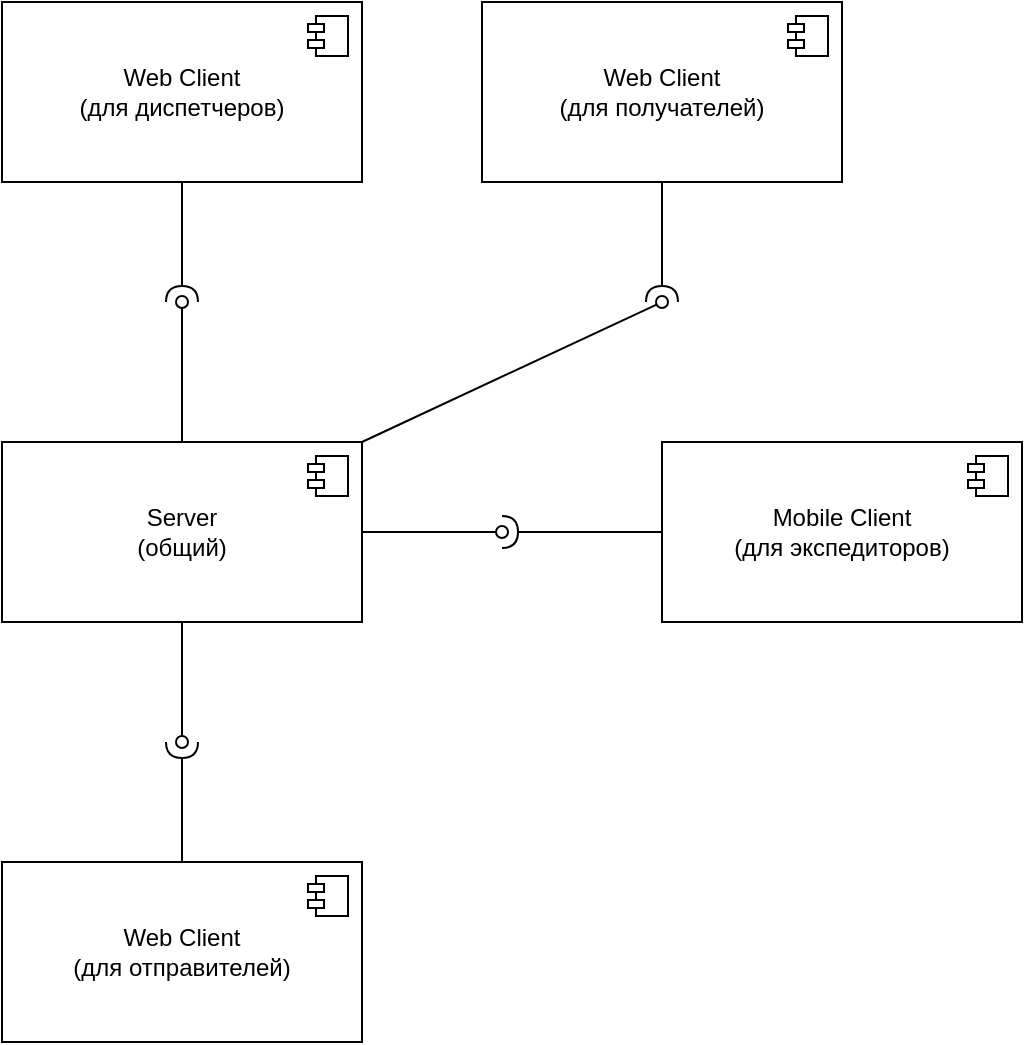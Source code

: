 <mxfile version="24.7.7">
  <diagram name="Page" id="b5b7bab2-c9e2-2cf4-8b2a-24fd1a2a6d21">
    <mxGraphModel dx="1183" dy="769" grid="1" gridSize="10" guides="1" tooltips="1" connect="1" arrows="1" fold="1" page="1" pageScale="1" pageWidth="827" pageHeight="1169" background="none" math="0" shadow="0">
      <root>
        <mxCell id="0" />
        <mxCell id="1" parent="0" />
        <mxCell id="vvFTQ-2UN1oCAjK8tvpk-3" style="edgeStyle=orthogonalEdgeStyle;rounded=0;orthogonalLoop=1;jettySize=auto;html=1;endArrow=halfCircle;endFill=0;" edge="1" parent="1" source="vvFTQ-2UN1oCAjK8tvpk-1">
          <mxGeometry relative="1" as="geometry">
            <mxPoint x="600" y="355" as="targetPoint" />
          </mxGeometry>
        </mxCell>
        <mxCell id="vvFTQ-2UN1oCAjK8tvpk-1" value="&lt;div&gt;&lt;span style=&quot;background-color: initial;&quot;&gt;Mobile Client&lt;/span&gt;&lt;/div&gt;&lt;div&gt;&lt;span style=&quot;background-color: initial;&quot;&gt;(для экспедиторов)&lt;/span&gt;&lt;br&gt;&lt;/div&gt;" style="html=1;dropTarget=0;whiteSpace=wrap;" vertex="1" parent="1">
          <mxGeometry x="680" y="310" width="180" height="90" as="geometry" />
        </mxCell>
        <mxCell id="vvFTQ-2UN1oCAjK8tvpk-2" value="" style="shape=module;jettyWidth=8;jettyHeight=4;" vertex="1" parent="vvFTQ-2UN1oCAjK8tvpk-1">
          <mxGeometry x="1" width="20" height="20" relative="1" as="geometry">
            <mxPoint x="-27" y="7" as="offset" />
          </mxGeometry>
        </mxCell>
        <mxCell id="vvFTQ-2UN1oCAjK8tvpk-9" style="edgeStyle=orthogonalEdgeStyle;rounded=0;orthogonalLoop=1;jettySize=auto;html=1;endArrow=oval;endFill=0;" edge="1" parent="1" source="vvFTQ-2UN1oCAjK8tvpk-7">
          <mxGeometry relative="1" as="geometry">
            <mxPoint x="600" y="355" as="targetPoint" />
          </mxGeometry>
        </mxCell>
        <mxCell id="vvFTQ-2UN1oCAjK8tvpk-10" style="edgeStyle=orthogonalEdgeStyle;rounded=0;orthogonalLoop=1;jettySize=auto;html=1;endArrow=oval;endFill=0;" edge="1" parent="1" source="vvFTQ-2UN1oCAjK8tvpk-7">
          <mxGeometry relative="1" as="geometry">
            <mxPoint x="440" y="460" as="targetPoint" />
          </mxGeometry>
        </mxCell>
        <mxCell id="vvFTQ-2UN1oCAjK8tvpk-14" style="edgeStyle=orthogonalEdgeStyle;rounded=0;orthogonalLoop=1;jettySize=auto;html=1;endArrow=oval;endFill=0;" edge="1" parent="1" source="vvFTQ-2UN1oCAjK8tvpk-7">
          <mxGeometry relative="1" as="geometry">
            <mxPoint x="440" y="240.0" as="targetPoint" />
          </mxGeometry>
        </mxCell>
        <mxCell id="vvFTQ-2UN1oCAjK8tvpk-18" style="rounded=0;orthogonalLoop=1;jettySize=auto;html=1;exitX=1;exitY=0;exitDx=0;exitDy=0;endArrow=oval;endFill=0;" edge="1" parent="1" source="vvFTQ-2UN1oCAjK8tvpk-7">
          <mxGeometry relative="1" as="geometry">
            <mxPoint x="680" y="240" as="targetPoint" />
          </mxGeometry>
        </mxCell>
        <mxCell id="vvFTQ-2UN1oCAjK8tvpk-7" value="&lt;div&gt;Server&lt;/div&gt;&lt;div&gt;&lt;span style=&quot;background-color: initial;&quot;&gt;(общий)&lt;/span&gt;&lt;br&gt;&lt;/div&gt;" style="html=1;dropTarget=0;whiteSpace=wrap;" vertex="1" parent="1">
          <mxGeometry x="350" y="310" width="180" height="90" as="geometry" />
        </mxCell>
        <mxCell id="vvFTQ-2UN1oCAjK8tvpk-8" value="" style="shape=module;jettyWidth=8;jettyHeight=4;" vertex="1" parent="vvFTQ-2UN1oCAjK8tvpk-7">
          <mxGeometry x="1" width="20" height="20" relative="1" as="geometry">
            <mxPoint x="-27" y="7" as="offset" />
          </mxGeometry>
        </mxCell>
        <mxCell id="vvFTQ-2UN1oCAjK8tvpk-13" style="edgeStyle=orthogonalEdgeStyle;rounded=0;orthogonalLoop=1;jettySize=auto;html=1;endArrow=halfCircle;endFill=0;" edge="1" parent="1" source="vvFTQ-2UN1oCAjK8tvpk-11">
          <mxGeometry relative="1" as="geometry">
            <mxPoint x="440" y="460" as="targetPoint" />
          </mxGeometry>
        </mxCell>
        <mxCell id="vvFTQ-2UN1oCAjK8tvpk-11" value="&lt;div&gt;Web Client&lt;/div&gt;&lt;div&gt;&lt;span style=&quot;background-color: initial;&quot;&gt;(для отправителей)&lt;/span&gt;&lt;br&gt;&lt;/div&gt;" style="html=1;dropTarget=0;whiteSpace=wrap;" vertex="1" parent="1">
          <mxGeometry x="350" y="520" width="180" height="90" as="geometry" />
        </mxCell>
        <mxCell id="vvFTQ-2UN1oCAjK8tvpk-12" value="" style="shape=module;jettyWidth=8;jettyHeight=4;" vertex="1" parent="vvFTQ-2UN1oCAjK8tvpk-11">
          <mxGeometry x="1" width="20" height="20" relative="1" as="geometry">
            <mxPoint x="-27" y="7" as="offset" />
          </mxGeometry>
        </mxCell>
        <mxCell id="vvFTQ-2UN1oCAjK8tvpk-17" style="edgeStyle=orthogonalEdgeStyle;rounded=0;orthogonalLoop=1;jettySize=auto;html=1;endArrow=halfCircle;endFill=0;" edge="1" parent="1" source="vvFTQ-2UN1oCAjK8tvpk-15">
          <mxGeometry relative="1" as="geometry">
            <mxPoint x="440" y="240.0" as="targetPoint" />
          </mxGeometry>
        </mxCell>
        <mxCell id="vvFTQ-2UN1oCAjK8tvpk-15" value="&lt;div&gt;Web Client&lt;/div&gt;&lt;div&gt;&lt;span style=&quot;background-color: initial;&quot;&gt;(для диспетчеров)&lt;/span&gt;&lt;br&gt;&lt;/div&gt;" style="html=1;dropTarget=0;whiteSpace=wrap;" vertex="1" parent="1">
          <mxGeometry x="350" y="90" width="180" height="90" as="geometry" />
        </mxCell>
        <mxCell id="vvFTQ-2UN1oCAjK8tvpk-16" value="" style="shape=module;jettyWidth=8;jettyHeight=4;" vertex="1" parent="vvFTQ-2UN1oCAjK8tvpk-15">
          <mxGeometry x="1" width="20" height="20" relative="1" as="geometry">
            <mxPoint x="-27" y="7" as="offset" />
          </mxGeometry>
        </mxCell>
        <mxCell id="vvFTQ-2UN1oCAjK8tvpk-21" style="edgeStyle=orthogonalEdgeStyle;rounded=0;orthogonalLoop=1;jettySize=auto;html=1;endArrow=halfCircle;endFill=0;" edge="1" parent="1" source="vvFTQ-2UN1oCAjK8tvpk-19">
          <mxGeometry relative="1" as="geometry">
            <mxPoint x="680" y="240" as="targetPoint" />
          </mxGeometry>
        </mxCell>
        <mxCell id="vvFTQ-2UN1oCAjK8tvpk-19" value="&lt;div&gt;Web Client&lt;/div&gt;&lt;div&gt;&lt;span style=&quot;background-color: initial;&quot;&gt;(для получателей)&lt;/span&gt;&lt;br&gt;&lt;/div&gt;" style="html=1;dropTarget=0;whiteSpace=wrap;" vertex="1" parent="1">
          <mxGeometry x="590" y="90" width="180" height="90" as="geometry" />
        </mxCell>
        <mxCell id="vvFTQ-2UN1oCAjK8tvpk-20" value="" style="shape=module;jettyWidth=8;jettyHeight=4;" vertex="1" parent="vvFTQ-2UN1oCAjK8tvpk-19">
          <mxGeometry x="1" width="20" height="20" relative="1" as="geometry">
            <mxPoint x="-27" y="7" as="offset" />
          </mxGeometry>
        </mxCell>
      </root>
    </mxGraphModel>
  </diagram>
</mxfile>
